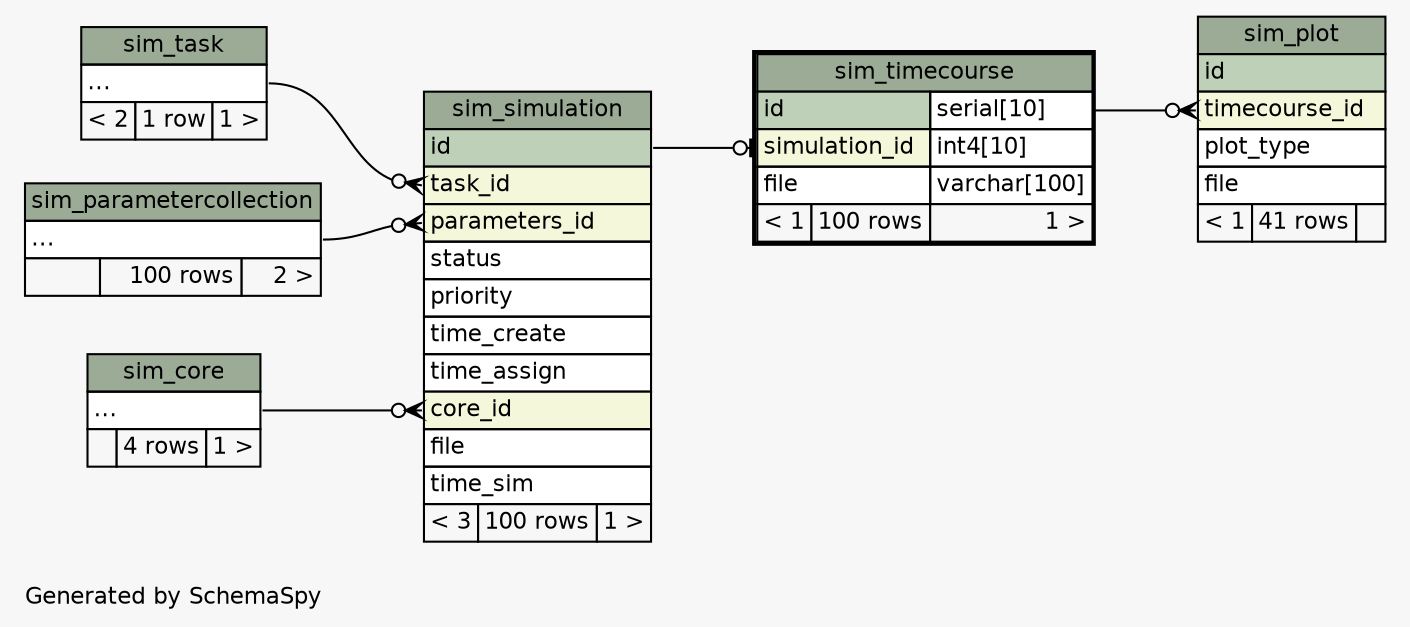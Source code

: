 // dot 2.26.3 on Linux 3.11.0-12-generic
// SchemaSpy rev 590
digraph "twoDegreesRelationshipsDiagram" {
  graph [
    rankdir="RL"
    bgcolor="#f7f7f7"
    label="\nGenerated by SchemaSpy"
    labeljust="l"
    nodesep="0.18"
    ranksep="0.46"
    fontname="Helvetica"
    fontsize="11"
  ];
  node [
    fontname="Helvetica"
    fontsize="11"
    shape="plaintext"
  ];
  edge [
    arrowsize="0.8"
  ];
  "sim_plot":"timecourse_id":w -> "sim_timecourse":"id.type":e [arrowhead=none dir=back arrowtail=crowodot];
  "sim_simulation":"core_id":w -> "sim_core":"elipses":e [arrowhead=none dir=back arrowtail=crowodot];
  "sim_simulation":"parameters_id":w -> "sim_parametercollection":"elipses":e [arrowhead=none dir=back arrowtail=crowodot];
  "sim_simulation":"task_id":w -> "sim_task":"elipses":e [arrowhead=none dir=back arrowtail=crowodot];
  "sim_timecourse":"simulation_id":w -> "sim_simulation":"id":e [arrowhead=none dir=back arrowtail=teeodot];
  "sim_core" [
    label=<
    <TABLE BORDER="0" CELLBORDER="1" CELLSPACING="0" BGCOLOR="#ffffff">
      <TR><TD COLSPAN="3" BGCOLOR="#9bab96" ALIGN="CENTER">sim_core</TD></TR>
      <TR><TD PORT="elipses" COLSPAN="3" ALIGN="LEFT">...</TD></TR>
      <TR><TD ALIGN="LEFT" BGCOLOR="#f7f7f7">  </TD><TD ALIGN="RIGHT" BGCOLOR="#f7f7f7">4 rows</TD><TD ALIGN="RIGHT" BGCOLOR="#f7f7f7">1 &gt;</TD></TR>
    </TABLE>>
    URL="sim_core.html"
    tooltip="sim_core"
  ];
  "sim_parametercollection" [
    label=<
    <TABLE BORDER="0" CELLBORDER="1" CELLSPACING="0" BGCOLOR="#ffffff">
      <TR><TD COLSPAN="3" BGCOLOR="#9bab96" ALIGN="CENTER">sim_parametercollection</TD></TR>
      <TR><TD PORT="elipses" COLSPAN="3" ALIGN="LEFT">...</TD></TR>
      <TR><TD ALIGN="LEFT" BGCOLOR="#f7f7f7">  </TD><TD ALIGN="RIGHT" BGCOLOR="#f7f7f7">100 rows</TD><TD ALIGN="RIGHT" BGCOLOR="#f7f7f7">2 &gt;</TD></TR>
    </TABLE>>
    URL="sim_parametercollection.html"
    tooltip="sim_parametercollection"
  ];
  "sim_plot" [
    label=<
    <TABLE BORDER="0" CELLBORDER="1" CELLSPACING="0" BGCOLOR="#ffffff">
      <TR><TD COLSPAN="3" BGCOLOR="#9bab96" ALIGN="CENTER">sim_plot</TD></TR>
      <TR><TD PORT="id" COLSPAN="3" BGCOLOR="#bed1b8" ALIGN="LEFT">id</TD></TR>
      <TR><TD PORT="timecourse_id" COLSPAN="3" BGCOLOR="#f4f7da" ALIGN="LEFT">timecourse_id</TD></TR>
      <TR><TD PORT="plot_type" COLSPAN="3" ALIGN="LEFT">plot_type</TD></TR>
      <TR><TD PORT="file" COLSPAN="3" ALIGN="LEFT">file</TD></TR>
      <TR><TD ALIGN="LEFT" BGCOLOR="#f7f7f7">&lt; 1</TD><TD ALIGN="RIGHT" BGCOLOR="#f7f7f7">41 rows</TD><TD ALIGN="RIGHT" BGCOLOR="#f7f7f7">  </TD></TR>
    </TABLE>>
    URL="sim_plot.html"
    tooltip="sim_plot"
  ];
  "sim_simulation" [
    label=<
    <TABLE BORDER="0" CELLBORDER="1" CELLSPACING="0" BGCOLOR="#ffffff">
      <TR><TD COLSPAN="3" BGCOLOR="#9bab96" ALIGN="CENTER">sim_simulation</TD></TR>
      <TR><TD PORT="id" COLSPAN="3" BGCOLOR="#bed1b8" ALIGN="LEFT">id</TD></TR>
      <TR><TD PORT="task_id" COLSPAN="3" BGCOLOR="#f4f7da" ALIGN="LEFT">task_id</TD></TR>
      <TR><TD PORT="parameters_id" COLSPAN="3" BGCOLOR="#f4f7da" ALIGN="LEFT">parameters_id</TD></TR>
      <TR><TD PORT="status" COLSPAN="3" ALIGN="LEFT">status</TD></TR>
      <TR><TD PORT="priority" COLSPAN="3" ALIGN="LEFT">priority</TD></TR>
      <TR><TD PORT="time_create" COLSPAN="3" ALIGN="LEFT">time_create</TD></TR>
      <TR><TD PORT="time_assign" COLSPAN="3" ALIGN="LEFT">time_assign</TD></TR>
      <TR><TD PORT="core_id" COLSPAN="3" BGCOLOR="#f4f7da" ALIGN="LEFT">core_id</TD></TR>
      <TR><TD PORT="file" COLSPAN="3" ALIGN="LEFT">file</TD></TR>
      <TR><TD PORT="time_sim" COLSPAN="3" ALIGN="LEFT">time_sim</TD></TR>
      <TR><TD ALIGN="LEFT" BGCOLOR="#f7f7f7">&lt; 3</TD><TD ALIGN="RIGHT" BGCOLOR="#f7f7f7">100 rows</TD><TD ALIGN="RIGHT" BGCOLOR="#f7f7f7">1 &gt;</TD></TR>
    </TABLE>>
    URL="sim_simulation.html"
    tooltip="sim_simulation"
  ];
  "sim_task" [
    label=<
    <TABLE BORDER="0" CELLBORDER="1" CELLSPACING="0" BGCOLOR="#ffffff">
      <TR><TD COLSPAN="3" BGCOLOR="#9bab96" ALIGN="CENTER">sim_task</TD></TR>
      <TR><TD PORT="elipses" COLSPAN="3" ALIGN="LEFT">...</TD></TR>
      <TR><TD ALIGN="LEFT" BGCOLOR="#f7f7f7">&lt; 2</TD><TD ALIGN="RIGHT" BGCOLOR="#f7f7f7">1 row</TD><TD ALIGN="RIGHT" BGCOLOR="#f7f7f7">1 &gt;</TD></TR>
    </TABLE>>
    URL="sim_task.html"
    tooltip="sim_task"
  ];
  "sim_timecourse" [
    label=<
    <TABLE BORDER="2" CELLBORDER="1" CELLSPACING="0" BGCOLOR="#ffffff">
      <TR><TD COLSPAN="3" BGCOLOR="#9bab96" ALIGN="CENTER">sim_timecourse</TD></TR>
      <TR><TD PORT="id" COLSPAN="2" BGCOLOR="#bed1b8" ALIGN="LEFT">id</TD><TD PORT="id.type" ALIGN="LEFT">serial[10]</TD></TR>
      <TR><TD PORT="simulation_id" COLSPAN="2" BGCOLOR="#f4f7da" ALIGN="LEFT">simulation_id</TD><TD PORT="simulation_id.type" ALIGN="LEFT">int4[10]</TD></TR>
      <TR><TD PORT="file" COLSPAN="2" ALIGN="LEFT">file</TD><TD PORT="file.type" ALIGN="LEFT">varchar[100]</TD></TR>
      <TR><TD ALIGN="LEFT" BGCOLOR="#f7f7f7">&lt; 1</TD><TD ALIGN="RIGHT" BGCOLOR="#f7f7f7">100 rows</TD><TD ALIGN="RIGHT" BGCOLOR="#f7f7f7">1 &gt;</TD></TR>
    </TABLE>>
    URL="sim_timecourse.html"
    tooltip="sim_timecourse"
  ];
}
